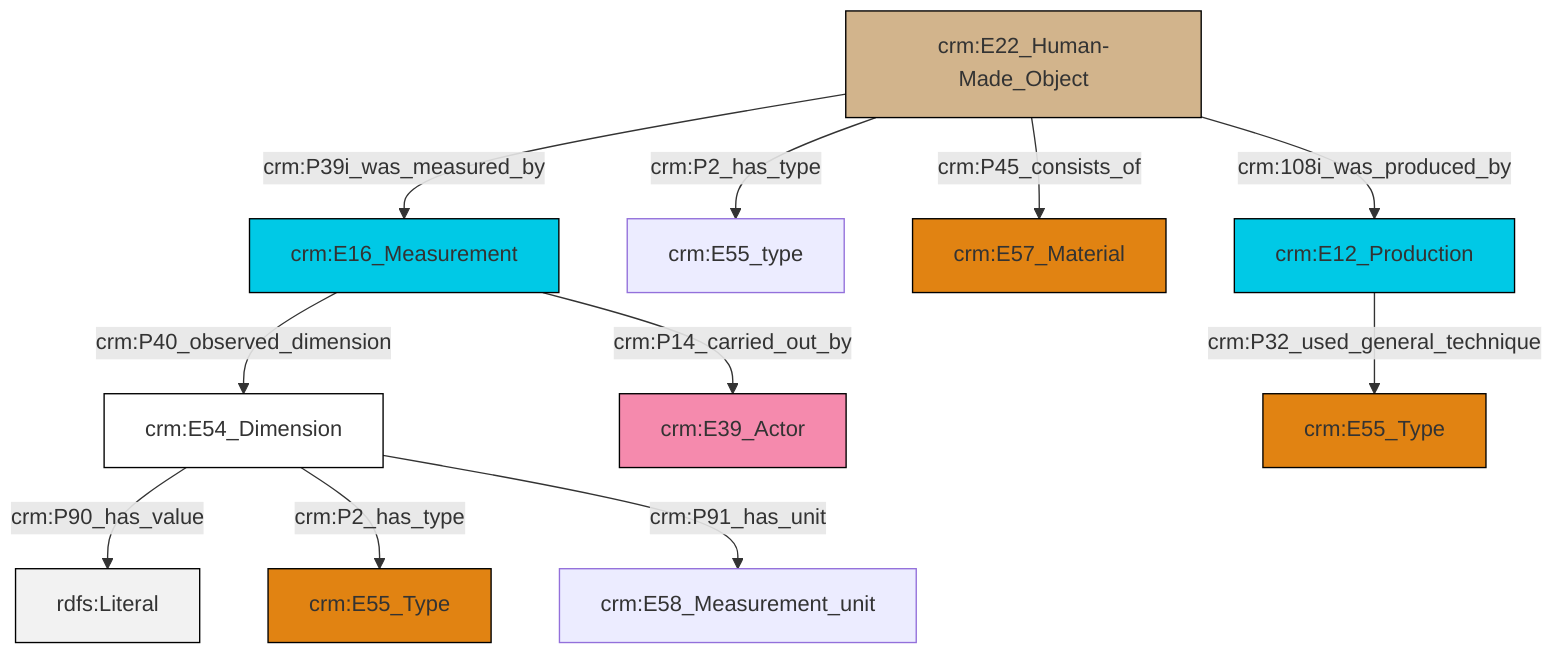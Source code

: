 graph TD
classDef Literal fill:#f2f2f2,stroke:#000000;
classDef CRM_Entity fill:#FFFFFF,stroke:#000000;
classDef Temporal_Entity fill:#00C9E6, stroke:#000000;
classDef Type fill:#E18312, stroke:#000000;
classDef Time-Span fill:#2C9C91, stroke:#000000;
classDef Appellation fill:#FFEB7F, stroke:#000000;
classDef Place fill:#008836, stroke:#000000;
classDef Persistent_Item fill:#B266B2, stroke:#000000;
classDef Conceptual_Object fill:#FFD700, stroke:#000000;
classDef Physical_Thing fill:#D2B48C, stroke:#000000;
classDef Actor fill:#f58aad, stroke:#000000;
classDef PC_Classes fill:#4ce600, stroke:#000000;
classDef Multi fill:#cccccc,stroke:#000000;

2["crm:E22_Human-Made_Object"]:::Physical_Thing -->|crm:108i_was_produced_by| 3["crm:E12_Production"]:::Temporal_Entity
4["crm:E54_Dimension"]:::CRM_Entity -->|crm:P90_has_value| 5[rdfs:Literal]:::Literal
2["crm:E22_Human-Made_Object"]:::Physical_Thing -->|crm:P45_consists_of| 11["crm:E57_Material"]:::Type
2["crm:E22_Human-Made_Object"]:::Physical_Thing -->|crm:P39i_was_measured_by| 14["crm:E16_Measurement"]:::Temporal_Entity
14["crm:E16_Measurement"]:::Temporal_Entity -->|crm:P14_carried_out_by| 16["crm:E39_Actor"]:::Actor
4["crm:E54_Dimension"]:::CRM_Entity -->|crm:P2_has_type| 0["crm:E55_Type"]:::Type
14["crm:E16_Measurement"]:::Temporal_Entity -->|crm:P40_observed_dimension| 4["crm:E54_Dimension"]:::CRM_Entity
2["crm:E22_Human-Made_Object"]:::Physical_Thing -->|crm:P2_has_type| 8["crm:E55_type"]:::Default
4["crm:E54_Dimension"]:::CRM_Entity -->|crm:P91_has_unit| 6["crm:E58_Measurement_unit"]:::Default
3["crm:E12_Production"]:::Temporal_Entity -->|crm:P32_used_general_technique| 18["crm:E55_Type"]:::Type
